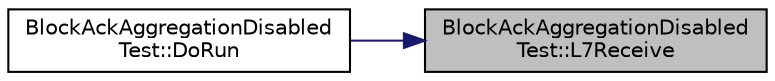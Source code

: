 digraph "BlockAckAggregationDisabledTest::L7Receive"
{
 // LATEX_PDF_SIZE
  edge [fontname="Helvetica",fontsize="10",labelfontname="Helvetica",labelfontsize="10"];
  node [fontname="Helvetica",fontsize="10",shape=record];
  rankdir="RL";
  Node1 [label="BlockAckAggregationDisabled\lTest::L7Receive",height=0.2,width=0.4,color="black", fillcolor="grey75", style="filled", fontcolor="black",tooltip="Function to trace packets received by the server application."];
  Node1 -> Node2 [dir="back",color="midnightblue",fontsize="10",style="solid",fontname="Helvetica"];
  Node2 [label="BlockAckAggregationDisabled\lTest::DoRun",height=0.2,width=0.4,color="black", fillcolor="white", style="filled",URL="$class_block_ack_aggregation_disabled_test.html#a8c9854ea317152d3c6bc9b83f981a21c",tooltip="Implementation to actually run this TestCase."];
}
